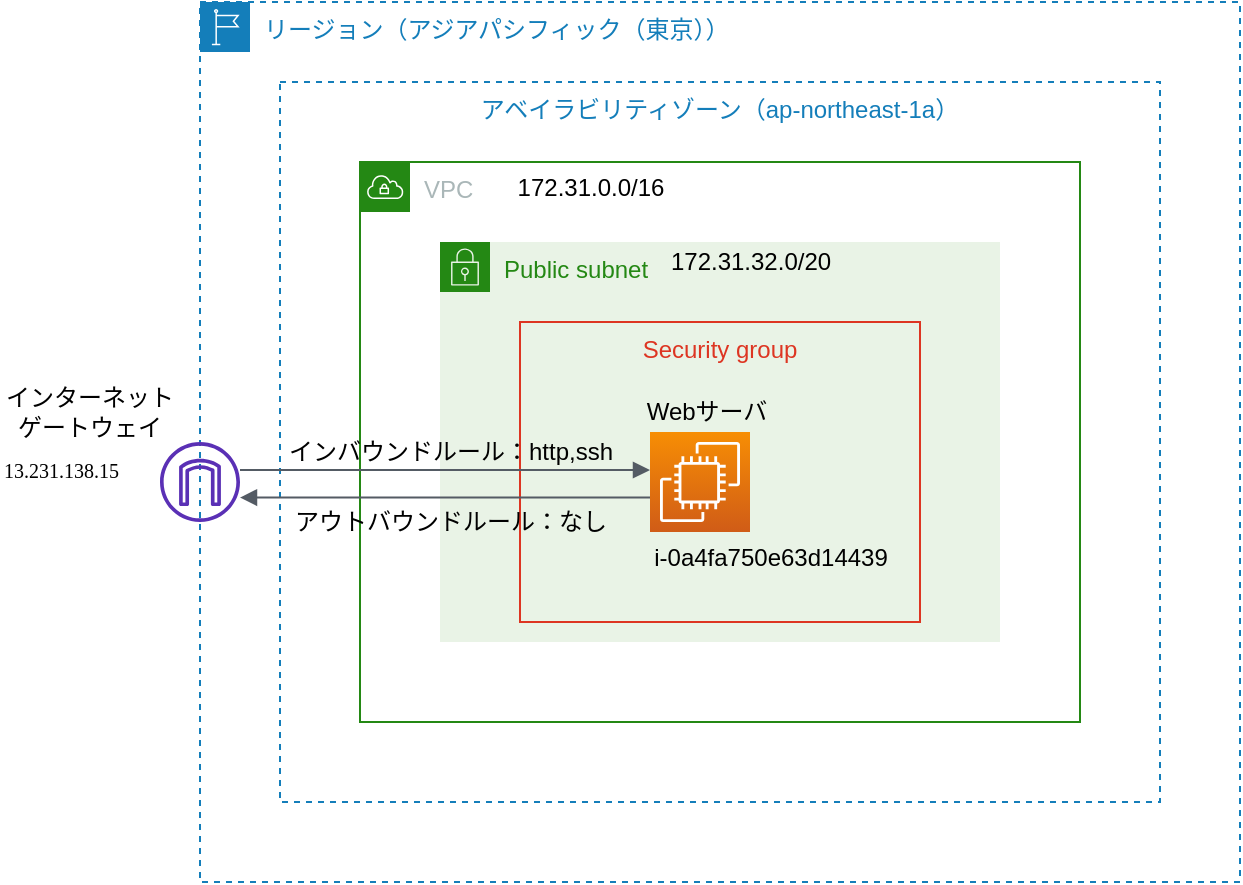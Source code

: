 <mxfile version="13.7.8" type="github">
  <diagram id="niw3VE969TEljJJ55R84" name="Page-1">
    <mxGraphModel dx="865" dy="457" grid="1" gridSize="10" guides="1" tooltips="1" connect="1" arrows="1" fold="1" page="1" pageScale="1" pageWidth="827" pageHeight="1169" math="0" shadow="0">
      <root>
        <mxCell id="0" />
        <mxCell id="1" parent="0" />
        <mxCell id="CW16y6k0_M-VkQIHVEl_-2" value="リージョン（アジアパシフィック（東京））" style="points=[[0,0],[0.25,0],[0.5,0],[0.75,0],[1,0],[1,0.25],[1,0.5],[1,0.75],[1,1],[0.75,1],[0.5,1],[0.25,1],[0,1],[0,0.75],[0,0.5],[0,0.25]];outlineConnect=0;gradientColor=none;html=1;whiteSpace=wrap;fontSize=12;fontStyle=0;shape=mxgraph.aws4.group;grIcon=mxgraph.aws4.group_region;strokeColor=#147EBA;fillColor=none;verticalAlign=top;align=left;spacingLeft=30;fontColor=#147EBA;dashed=1;" parent="1" vertex="1">
          <mxGeometry x="120" y="80" width="520" height="440" as="geometry" />
        </mxCell>
        <mxCell id="CW16y6k0_M-VkQIHVEl_-3" value="アベイラビリティゾーン（ap-northeast-1a）" style="fillColor=none;strokeColor=#147EBA;dashed=1;verticalAlign=top;fontStyle=0;fontColor=#147EBA;" parent="1" vertex="1">
          <mxGeometry x="160" y="120" width="440" height="360" as="geometry" />
        </mxCell>
        <mxCell id="CW16y6k0_M-VkQIHVEl_-5" value="VPC" style="points=[[0,0],[0.25,0],[0.5,0],[0.75,0],[1,0],[1,0.25],[1,0.5],[1,0.75],[1,1],[0.75,1],[0.5,1],[0.25,1],[0,1],[0,0.75],[0,0.5],[0,0.25]];outlineConnect=0;gradientColor=none;html=1;whiteSpace=wrap;fontSize=12;fontStyle=0;shape=mxgraph.aws4.group;grIcon=mxgraph.aws4.group_vpc;strokeColor=#248814;fillColor=none;verticalAlign=top;align=left;spacingLeft=30;fontColor=#AAB7B8;dashed=0;" parent="1" vertex="1">
          <mxGeometry x="200" y="160" width="360" height="280" as="geometry" />
        </mxCell>
        <mxCell id="CW16y6k0_M-VkQIHVEl_-7" value="Public subnet" style="points=[[0,0],[0.25,0],[0.5,0],[0.75,0],[1,0],[1,0.25],[1,0.5],[1,0.75],[1,1],[0.75,1],[0.5,1],[0.25,1],[0,1],[0,0.75],[0,0.5],[0,0.25]];outlineConnect=0;gradientColor=none;html=1;whiteSpace=wrap;fontSize=12;fontStyle=0;shape=mxgraph.aws4.group;grIcon=mxgraph.aws4.group_security_group;grStroke=0;strokeColor=#248814;fillColor=#E9F3E6;verticalAlign=top;align=left;spacingLeft=30;fontColor=#248814;dashed=0;" parent="1" vertex="1">
          <mxGeometry x="240" y="200" width="280" height="200" as="geometry" />
        </mxCell>
        <mxCell id="CW16y6k0_M-VkQIHVEl_-8" value="" style="outlineConnect=0;fontColor=#232F3E;gradientColor=none;fillColor=#5A30B5;strokeColor=none;dashed=0;verticalLabelPosition=bottom;verticalAlign=top;align=center;html=1;fontSize=12;fontStyle=0;aspect=fixed;pointerEvents=1;shape=mxgraph.aws4.internet_gateway;" parent="1" vertex="1">
          <mxGeometry x="100" y="300" width="40" height="40" as="geometry" />
        </mxCell>
        <mxCell id="CW16y6k0_M-VkQIHVEl_-9" value="Security group" style="fillColor=none;strokeColor=#DD3522;verticalAlign=top;fontStyle=0;fontColor=#DD3522;" parent="1" vertex="1">
          <mxGeometry x="280" y="240" width="200" height="150" as="geometry" />
        </mxCell>
        <mxCell id="CW16y6k0_M-VkQIHVEl_-10" value="インターネットゲートウェイ" style="text;html=1;strokeColor=none;fillColor=none;align=center;verticalAlign=middle;whiteSpace=wrap;rounded=0;" parent="1" vertex="1">
          <mxGeometry x="20" y="265" width="90" height="40" as="geometry" />
        </mxCell>
        <mxCell id="CW16y6k0_M-VkQIHVEl_-1" value="" style="outlineConnect=0;fontColor=#232F3E;gradientColor=#F78E04;gradientDirection=north;fillColor=#D05C17;strokeColor=#ffffff;dashed=0;verticalLabelPosition=bottom;verticalAlign=top;align=center;html=1;fontSize=12;fontStyle=0;aspect=fixed;shape=mxgraph.aws4.resourceIcon;resIcon=mxgraph.aws4.ec2;" parent="1" vertex="1">
          <mxGeometry x="345" y="295" width="50" height="50" as="geometry" />
        </mxCell>
        <mxCell id="CW16y6k0_M-VkQIHVEl_-11" value="i-0a4fa750e63d14439" style="text;html=1;resizable=0;autosize=1;align=center;verticalAlign=middle;points=[];fillColor=none;strokeColor=none;rounded=0;" parent="1" vertex="1">
          <mxGeometry x="340" y="348" width="130" height="20" as="geometry" />
        </mxCell>
        <mxCell id="CW16y6k0_M-VkQIHVEl_-12" value="&lt;span style=&quot;color: rgb(0, 0, 0); font-family: meiryo; font-size: 10px; font-style: normal; font-weight: 400; letter-spacing: normal; text-indent: 0px; text-transform: none; word-spacing: 0px; display: inline; float: none;&quot;&gt;13.231.138.15&lt;/span&gt;" style="text;whiteSpace=wrap;html=1;" parent="1" vertex="1">
          <mxGeometry x="20" y="300" width="79" height="30" as="geometry" />
        </mxCell>
        <mxCell id="QlYHdCJO2iX46bmB3dJt-1" value="Webサーバ" style="text;html=1;resizable=0;autosize=1;align=center;verticalAlign=middle;points=[];fillColor=none;strokeColor=none;rounded=0;" vertex="1" parent="1">
          <mxGeometry x="333" y="275" width="80" height="20" as="geometry" />
        </mxCell>
        <mxCell id="QlYHdCJO2iX46bmB3dJt-2" value="インバウンドルール：http,ssh" style="text;html=1;resizable=0;autosize=1;align=center;verticalAlign=middle;points=[];fillColor=none;strokeColor=none;rounded=0;" vertex="1" parent="1">
          <mxGeometry x="154.5" y="295" width="180" height="20" as="geometry" />
        </mxCell>
        <mxCell id="QlYHdCJO2iX46bmB3dJt-4" value="172.31.0.0/16" style="text;html=1;align=center;verticalAlign=middle;resizable=0;points=[];autosize=1;" vertex="1" parent="1">
          <mxGeometry x="270" y="163" width="90" height="20" as="geometry" />
        </mxCell>
        <mxCell id="QlYHdCJO2iX46bmB3dJt-5" value="172.31.32.0/20" style="text;html=1;align=center;verticalAlign=middle;resizable=0;points=[];autosize=1;" vertex="1" parent="1">
          <mxGeometry x="345" y="200" width="100" height="20" as="geometry" />
        </mxCell>
        <mxCell id="QlYHdCJO2iX46bmB3dJt-7" value="" style="html=1;endArrow=block;elbow=vertical;startArrow=none;endFill=1;strokeColor=#545B64;rounded=0;" edge="1" parent="1">
          <mxGeometry width="100" relative="1" as="geometry">
            <mxPoint x="140" y="314" as="sourcePoint" />
            <mxPoint x="345" y="314" as="targetPoint" />
            <Array as="points" />
          </mxGeometry>
        </mxCell>
        <mxCell id="QlYHdCJO2iX46bmB3dJt-8" value="" style="html=1;endArrow=block;elbow=vertical;startArrow=none;endFill=1;strokeColor=#545B64;rounded=0;" edge="1" parent="1">
          <mxGeometry width="100" relative="1" as="geometry">
            <mxPoint x="345" y="327.76" as="sourcePoint" />
            <mxPoint x="140" y="327.76" as="targetPoint" />
            <Array as="points" />
          </mxGeometry>
        </mxCell>
        <mxCell id="QlYHdCJO2iX46bmB3dJt-9" value="アウトバウンドルール：なし" style="text;html=1;resizable=0;autosize=1;align=center;verticalAlign=middle;points=[];fillColor=none;strokeColor=none;rounded=0;" vertex="1" parent="1">
          <mxGeometry x="159.5" y="330" width="170" height="20" as="geometry" />
        </mxCell>
      </root>
    </mxGraphModel>
  </diagram>
</mxfile>
